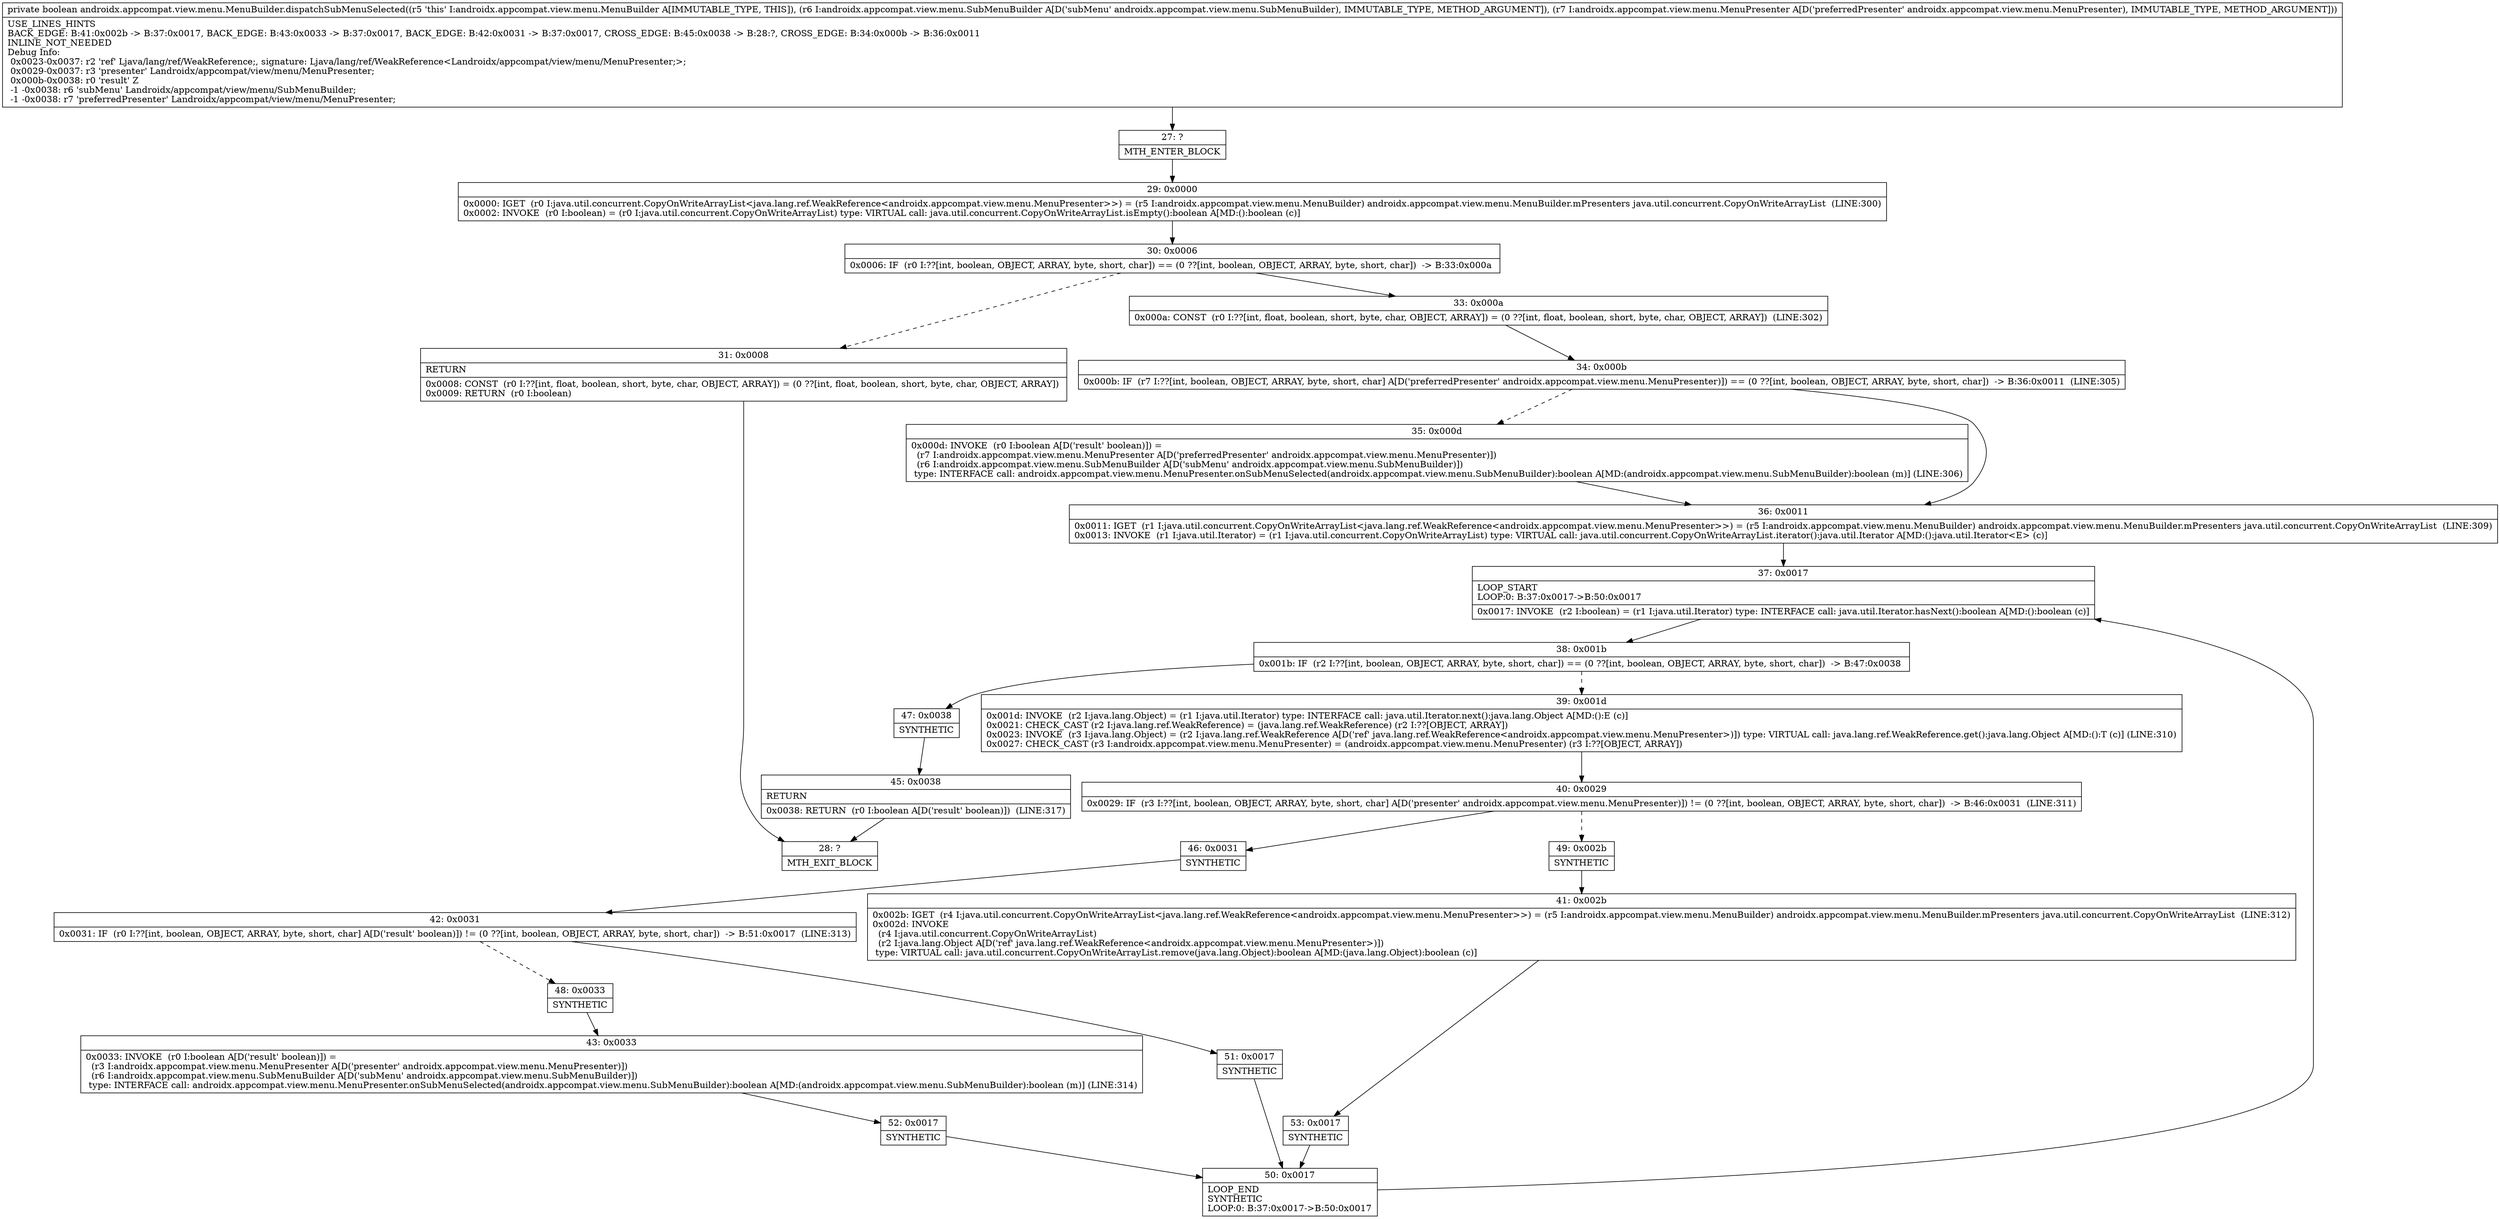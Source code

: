 digraph "CFG forandroidx.appcompat.view.menu.MenuBuilder.dispatchSubMenuSelected(Landroidx\/appcompat\/view\/menu\/SubMenuBuilder;Landroidx\/appcompat\/view\/menu\/MenuPresenter;)Z" {
Node_27 [shape=record,label="{27\:\ ?|MTH_ENTER_BLOCK\l}"];
Node_29 [shape=record,label="{29\:\ 0x0000|0x0000: IGET  (r0 I:java.util.concurrent.CopyOnWriteArrayList\<java.lang.ref.WeakReference\<androidx.appcompat.view.menu.MenuPresenter\>\>) = (r5 I:androidx.appcompat.view.menu.MenuBuilder) androidx.appcompat.view.menu.MenuBuilder.mPresenters java.util.concurrent.CopyOnWriteArrayList  (LINE:300)\l0x0002: INVOKE  (r0 I:boolean) = (r0 I:java.util.concurrent.CopyOnWriteArrayList) type: VIRTUAL call: java.util.concurrent.CopyOnWriteArrayList.isEmpty():boolean A[MD:():boolean (c)]\l}"];
Node_30 [shape=record,label="{30\:\ 0x0006|0x0006: IF  (r0 I:??[int, boolean, OBJECT, ARRAY, byte, short, char]) == (0 ??[int, boolean, OBJECT, ARRAY, byte, short, char])  \-\> B:33:0x000a \l}"];
Node_31 [shape=record,label="{31\:\ 0x0008|RETURN\l|0x0008: CONST  (r0 I:??[int, float, boolean, short, byte, char, OBJECT, ARRAY]) = (0 ??[int, float, boolean, short, byte, char, OBJECT, ARRAY]) \l0x0009: RETURN  (r0 I:boolean) \l}"];
Node_28 [shape=record,label="{28\:\ ?|MTH_EXIT_BLOCK\l}"];
Node_33 [shape=record,label="{33\:\ 0x000a|0x000a: CONST  (r0 I:??[int, float, boolean, short, byte, char, OBJECT, ARRAY]) = (0 ??[int, float, boolean, short, byte, char, OBJECT, ARRAY])  (LINE:302)\l}"];
Node_34 [shape=record,label="{34\:\ 0x000b|0x000b: IF  (r7 I:??[int, boolean, OBJECT, ARRAY, byte, short, char] A[D('preferredPresenter' androidx.appcompat.view.menu.MenuPresenter)]) == (0 ??[int, boolean, OBJECT, ARRAY, byte, short, char])  \-\> B:36:0x0011  (LINE:305)\l}"];
Node_35 [shape=record,label="{35\:\ 0x000d|0x000d: INVOKE  (r0 I:boolean A[D('result' boolean)]) = \l  (r7 I:androidx.appcompat.view.menu.MenuPresenter A[D('preferredPresenter' androidx.appcompat.view.menu.MenuPresenter)])\l  (r6 I:androidx.appcompat.view.menu.SubMenuBuilder A[D('subMenu' androidx.appcompat.view.menu.SubMenuBuilder)])\l type: INTERFACE call: androidx.appcompat.view.menu.MenuPresenter.onSubMenuSelected(androidx.appcompat.view.menu.SubMenuBuilder):boolean A[MD:(androidx.appcompat.view.menu.SubMenuBuilder):boolean (m)] (LINE:306)\l}"];
Node_36 [shape=record,label="{36\:\ 0x0011|0x0011: IGET  (r1 I:java.util.concurrent.CopyOnWriteArrayList\<java.lang.ref.WeakReference\<androidx.appcompat.view.menu.MenuPresenter\>\>) = (r5 I:androidx.appcompat.view.menu.MenuBuilder) androidx.appcompat.view.menu.MenuBuilder.mPresenters java.util.concurrent.CopyOnWriteArrayList  (LINE:309)\l0x0013: INVOKE  (r1 I:java.util.Iterator) = (r1 I:java.util.concurrent.CopyOnWriteArrayList) type: VIRTUAL call: java.util.concurrent.CopyOnWriteArrayList.iterator():java.util.Iterator A[MD:():java.util.Iterator\<E\> (c)]\l}"];
Node_37 [shape=record,label="{37\:\ 0x0017|LOOP_START\lLOOP:0: B:37:0x0017\-\>B:50:0x0017\l|0x0017: INVOKE  (r2 I:boolean) = (r1 I:java.util.Iterator) type: INTERFACE call: java.util.Iterator.hasNext():boolean A[MD:():boolean (c)]\l}"];
Node_38 [shape=record,label="{38\:\ 0x001b|0x001b: IF  (r2 I:??[int, boolean, OBJECT, ARRAY, byte, short, char]) == (0 ??[int, boolean, OBJECT, ARRAY, byte, short, char])  \-\> B:47:0x0038 \l}"];
Node_39 [shape=record,label="{39\:\ 0x001d|0x001d: INVOKE  (r2 I:java.lang.Object) = (r1 I:java.util.Iterator) type: INTERFACE call: java.util.Iterator.next():java.lang.Object A[MD:():E (c)]\l0x0021: CHECK_CAST (r2 I:java.lang.ref.WeakReference) = (java.lang.ref.WeakReference) (r2 I:??[OBJECT, ARRAY]) \l0x0023: INVOKE  (r3 I:java.lang.Object) = (r2 I:java.lang.ref.WeakReference A[D('ref' java.lang.ref.WeakReference\<androidx.appcompat.view.menu.MenuPresenter\>)]) type: VIRTUAL call: java.lang.ref.WeakReference.get():java.lang.Object A[MD:():T (c)] (LINE:310)\l0x0027: CHECK_CAST (r3 I:androidx.appcompat.view.menu.MenuPresenter) = (androidx.appcompat.view.menu.MenuPresenter) (r3 I:??[OBJECT, ARRAY]) \l}"];
Node_40 [shape=record,label="{40\:\ 0x0029|0x0029: IF  (r3 I:??[int, boolean, OBJECT, ARRAY, byte, short, char] A[D('presenter' androidx.appcompat.view.menu.MenuPresenter)]) != (0 ??[int, boolean, OBJECT, ARRAY, byte, short, char])  \-\> B:46:0x0031  (LINE:311)\l}"];
Node_46 [shape=record,label="{46\:\ 0x0031|SYNTHETIC\l}"];
Node_42 [shape=record,label="{42\:\ 0x0031|0x0031: IF  (r0 I:??[int, boolean, OBJECT, ARRAY, byte, short, char] A[D('result' boolean)]) != (0 ??[int, boolean, OBJECT, ARRAY, byte, short, char])  \-\> B:51:0x0017  (LINE:313)\l}"];
Node_48 [shape=record,label="{48\:\ 0x0033|SYNTHETIC\l}"];
Node_43 [shape=record,label="{43\:\ 0x0033|0x0033: INVOKE  (r0 I:boolean A[D('result' boolean)]) = \l  (r3 I:androidx.appcompat.view.menu.MenuPresenter A[D('presenter' androidx.appcompat.view.menu.MenuPresenter)])\l  (r6 I:androidx.appcompat.view.menu.SubMenuBuilder A[D('subMenu' androidx.appcompat.view.menu.SubMenuBuilder)])\l type: INTERFACE call: androidx.appcompat.view.menu.MenuPresenter.onSubMenuSelected(androidx.appcompat.view.menu.SubMenuBuilder):boolean A[MD:(androidx.appcompat.view.menu.SubMenuBuilder):boolean (m)] (LINE:314)\l}"];
Node_52 [shape=record,label="{52\:\ 0x0017|SYNTHETIC\l}"];
Node_50 [shape=record,label="{50\:\ 0x0017|LOOP_END\lSYNTHETIC\lLOOP:0: B:37:0x0017\-\>B:50:0x0017\l}"];
Node_51 [shape=record,label="{51\:\ 0x0017|SYNTHETIC\l}"];
Node_49 [shape=record,label="{49\:\ 0x002b|SYNTHETIC\l}"];
Node_41 [shape=record,label="{41\:\ 0x002b|0x002b: IGET  (r4 I:java.util.concurrent.CopyOnWriteArrayList\<java.lang.ref.WeakReference\<androidx.appcompat.view.menu.MenuPresenter\>\>) = (r5 I:androidx.appcompat.view.menu.MenuBuilder) androidx.appcompat.view.menu.MenuBuilder.mPresenters java.util.concurrent.CopyOnWriteArrayList  (LINE:312)\l0x002d: INVOKE  \l  (r4 I:java.util.concurrent.CopyOnWriteArrayList)\l  (r2 I:java.lang.Object A[D('ref' java.lang.ref.WeakReference\<androidx.appcompat.view.menu.MenuPresenter\>)])\l type: VIRTUAL call: java.util.concurrent.CopyOnWriteArrayList.remove(java.lang.Object):boolean A[MD:(java.lang.Object):boolean (c)]\l}"];
Node_53 [shape=record,label="{53\:\ 0x0017|SYNTHETIC\l}"];
Node_47 [shape=record,label="{47\:\ 0x0038|SYNTHETIC\l}"];
Node_45 [shape=record,label="{45\:\ 0x0038|RETURN\l|0x0038: RETURN  (r0 I:boolean A[D('result' boolean)])  (LINE:317)\l}"];
MethodNode[shape=record,label="{private boolean androidx.appcompat.view.menu.MenuBuilder.dispatchSubMenuSelected((r5 'this' I:androidx.appcompat.view.menu.MenuBuilder A[IMMUTABLE_TYPE, THIS]), (r6 I:androidx.appcompat.view.menu.SubMenuBuilder A[D('subMenu' androidx.appcompat.view.menu.SubMenuBuilder), IMMUTABLE_TYPE, METHOD_ARGUMENT]), (r7 I:androidx.appcompat.view.menu.MenuPresenter A[D('preferredPresenter' androidx.appcompat.view.menu.MenuPresenter), IMMUTABLE_TYPE, METHOD_ARGUMENT]))  | USE_LINES_HINTS\lBACK_EDGE: B:41:0x002b \-\> B:37:0x0017, BACK_EDGE: B:43:0x0033 \-\> B:37:0x0017, BACK_EDGE: B:42:0x0031 \-\> B:37:0x0017, CROSS_EDGE: B:45:0x0038 \-\> B:28:?, CROSS_EDGE: B:34:0x000b \-\> B:36:0x0011\lINLINE_NOT_NEEDED\lDebug Info:\l  0x0023\-0x0037: r2 'ref' Ljava\/lang\/ref\/WeakReference;, signature: Ljava\/lang\/ref\/WeakReference\<Landroidx\/appcompat\/view\/menu\/MenuPresenter;\>;\l  0x0029\-0x0037: r3 'presenter' Landroidx\/appcompat\/view\/menu\/MenuPresenter;\l  0x000b\-0x0038: r0 'result' Z\l  \-1 \-0x0038: r6 'subMenu' Landroidx\/appcompat\/view\/menu\/SubMenuBuilder;\l  \-1 \-0x0038: r7 'preferredPresenter' Landroidx\/appcompat\/view\/menu\/MenuPresenter;\l}"];
MethodNode -> Node_27;Node_27 -> Node_29;
Node_29 -> Node_30;
Node_30 -> Node_31[style=dashed];
Node_30 -> Node_33;
Node_31 -> Node_28;
Node_33 -> Node_34;
Node_34 -> Node_35[style=dashed];
Node_34 -> Node_36;
Node_35 -> Node_36;
Node_36 -> Node_37;
Node_37 -> Node_38;
Node_38 -> Node_39[style=dashed];
Node_38 -> Node_47;
Node_39 -> Node_40;
Node_40 -> Node_46;
Node_40 -> Node_49[style=dashed];
Node_46 -> Node_42;
Node_42 -> Node_48[style=dashed];
Node_42 -> Node_51;
Node_48 -> Node_43;
Node_43 -> Node_52;
Node_52 -> Node_50;
Node_50 -> Node_37;
Node_51 -> Node_50;
Node_49 -> Node_41;
Node_41 -> Node_53;
Node_53 -> Node_50;
Node_47 -> Node_45;
Node_45 -> Node_28;
}

